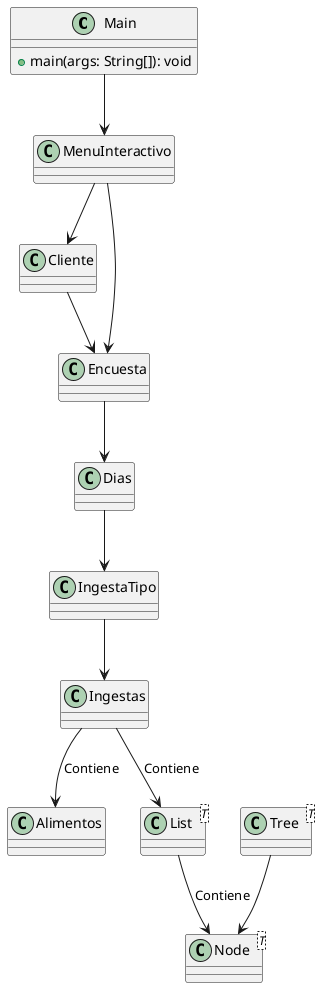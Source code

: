@startuml

class Main {
    +main(args: String[]): void
}

class MenuInteractivo {

}

class Cliente {

}

class Encuesta {

}

class Dias {

}

class IngestaTipo {

}

class Ingestas {

}

class Alimentos {

}

class List<T> {

}

class Node<T> {

}

class Tree<T> {
   
}

Main --> MenuInteractivo
MenuInteractivo --> Cliente
MenuInteractivo --> Encuesta
Cliente --> Encuesta
Encuesta --> Dias
Dias --> IngestaTipo
IngestaTipo --> Ingestas
Ingestas --> Alimentos: Contiene
Ingestas --> List: Contiene
List --> Node: Contiene
Tree --> Node

@enduml